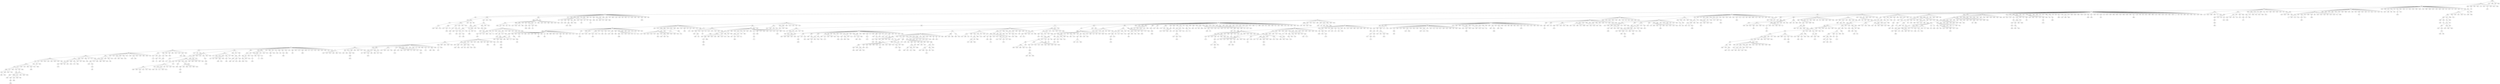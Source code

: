 strict graph "" {
	5228 -- 893;
	5228 -- 1415;
	5228 -- 3569;
	5228 -- 509;
	5228 -- 5522;
	893 -- 4608;
	893 -- 4636;
	893 -- 3653;
	893 -- 5691;
	893 -- 3951;
	893 -- 123;
	893 -- 4878;
	893 -- 1124;
	893 -- 1003;
	893 -- 2397;
	4608 -- 1963;
	4608 -- 2128;
	4608 -- 2200;
	4608 -- 3823;
	4608 -- 83;
	4608 -- 5718;
	4608 -- 811;
	4608 -- 750;
	4608 -- 3166;
	4608 -- 1463;
	4608 -- 42;
	4608 -- 1679;
	4608 -- 5340;
	4608 -- 4391;
	4608 -- 4350;
	4608 -- 1780;
	4608 -- 3855;
	4608 -- 5358;
	4608 -- 1807;
	4608 -- 1799;
	4608 -- 3205;
	4608 -- 1535;
	4608 -- 612;
	4608 -- 5273;
	4608 -- 157;
	4608 -- 2678;
	4608 -- 2831;
	4608 -- 44;
	4608 -- 1539;
	1963 -- 5607;
	1963 -- 2409;
	1963 -- 5873;
	1963 -- 4538;
	1963 -- 2168;
	1963 -- 1128;
	1963 -- 710;
	1963 -- 3906;
	1963 -- 740;
	1963 -- 2612;
	1963 -- 2364;
	1963 -- 2662;
	1963 -- 5235;
	1963 -- 4570;
	1963 -- 436;
	1963 -- 5629;
	5607 -- 3259;
	5607 -- 1884;
	5607 -- 5397;
	5607 -- 2092;
	5607 -- 773;
	5607 -- 1853;
	5607 -- 3265;
	5607 -- 3139;
	5607 -- 4236;
	5607 -- 2211;
	5607 -- 3618;
	5607 -- 3900;
	5607 -- 5849;
	5607 -- 1483;
	5607 -- 3317;
	5607 -- 2948;
	5607 -- 3451;
	5607 -- 1866;
	5607 -- 3358;
	5607 -- 576;
	5607 -- 4797;
	5607 -- 5909;
	5607 -- 4203;
	5607 -- 133;
	5607 -- 254;
	5607 -- 5671;
	5607 -- 1192;
	5607 -- 140;
	5607 -- 1174;
	5607 -- 3185;
	5607 -- 4644;
	5607 -- 4591;
	5607 -- 5760;
	5607 -- 1479;
	5607 -- 864;
	5607 -- 4272;
	5607 -- 5753;
	5607 -- 872;
	5607 -- 1054;
	5607 -- 170;
	5607 -- 5787;
	5607 -- 3758;
	5607 -- 2992;
	5607 -- 5367;
	5607 -- 4673;
	5607 -- 5326;
	5607 -- 3158;
	5607 -- 3975;
	5607 -- 4677;
	5607 -- 1165;
	5607 -- 935;
	5607 -- 200;
	5607 -- 5167;
	5607 -- 2946;
	5607 -- 3892;
	5607 -- 5742;
	5607 -- 4814;
	5607 -- 1150;
	5607 -- 4765;
	5607 -- 2681;
	5607 -- 1355;
	5607 -- 7;
	5607 -- 465;
	5607 -- 620;
	5607 -- 1596;
	5607 -- 3427;
	5607 -- 5353;
	5607 -- 5514;
	5607 -- 1438;
	5607 -- 5259;
	3259 -- 2491;
	3259 -- 1095;
	3259 -- 2851;
	3259 -- 5271;
	3259 -- 4622;
	3259 -- 5094;
	3259 -- 1902;
	3259 -- 784;
	3259 -- 5380;
	3259 -- 2068;
	3259 -- 821;
	3259 -- 5854;
	3259 -- 5657;
	3259 -- 628;
	3259 -- 5008;
	3259 -- 4325;
	3259 -- 230;
	3259 -- 3685;
	3259 -- 1182;
	3259 -- 2402;
	3259 -- 830;
	3259 -- 3522;
	3259 -- 417;
	3259 -- 5159;
	3259 -- 4681;
	3259 -- 3400;
	3259 -- 3035;
	3259 -- 5663;
	3259 -- 984;
	2491 -- 779;
	1884 -- 5121;
	1884 -- 1739;
	1884 -- 787;
	1884 -- 1697;
	1884 -- 20;
	1884 -- 3907;
	1884 -- 2199;
	1884 -- 5118;
	1884 -- 2476;
	1884 -- 193;
	1884 -- 1765;
	1884 -- 2024;
	1884 -- 5134;
	1884 -- 3428;
	1884 -- 4913;
	1884 -- 1067;
	1884 -- 5171;
	1884 -- 1074;
	1884 -- 189;
	1884 -- 2059;
	1884 -- 3599;
	1884 -- 4773;
	1884 -- 5601;
	1884 -- 122;
	1884 -- 1069;
	1884 -- 3974;
	1884 -- 2512;
	5121 -- 1109;
	5121 -- 4813;
	5121 -- 1254;
	5121 -- 1281;
	5121 -- 5119;
	5121 -- 5604;
	5121 -- 4128;
	5121 -- 5460;
	5121 -- 1164;
	5121 -- 817;
	5121 -- 844;
	5121 -- 1949;
	5121 -- 4754;
	5121 -- 5773;
	1109 -- 3363;
	1109 -- 2556;
	1109 -- 3068;
	1109 -- 1186;
	1109 -- 4072;
	1109 -- 5911;
	1109 -- 4943;
	1109 -- 4459;
	1109 -- 3767;
	1109 -- 4955;
	1109 -- 4288;
	1109 -- 3237;
	3363 -- 1828;
	3363 -- 4368;
	3363 -- 1501;
	3363 -- 3492;
	3363 -- 5650;
	3363 -- 4540;
	3363 -- 1181;
	3363 -- 1100;
	3363 -- 619;
	3363 -- 1754;
	1828 -- 1268;
	1828 -- 1681;
	1828 -- 4273;
	1828 -- 3303;
	1828 -- 3980;
	1828 -- 4315;
	1828 -- 4613;
	1828 -- 4559;
	1828 -- 3850;
	1828 -- 5143;
	1828 -- 3628;
	1828 -- 370;
	1828 -- 375;
	1828 -- 1025;
	1828 -- 4731;
	1828 -- 3459;
	1268 -- 3491;
	1268 -- 4505;
	1268 -- 2498;
	1268 -- 2239;
	1268 -- 1075;
	1268 -- 2969;
	1268 -- 4647;
	1268 -- 2311;
	1268 -- 5543;
	1268 -- 3442;
	1268 -- 5499;
	1268 -- 5282;
	1268 -- 2592;
	1268 -- 4643;
	1268 -- 4685;
	1268 -- 4146;
	1268 -- 2511;
	1268 -- 5512;
	1268 -- 353;
	1268 -- 4629;
	1095 -- 2006;
	1095 -- 4421;
	1095 -- 5251;
	1095 -- 2226;
	2006 -- 1573;
	2006 -- 3434;
	2006 -- 2307;
	2006 -- 392;
	2006 -- 956;
	1573 -- 1114;
	1114 -- 3045;
	1114 -- 5032;
	1114 -- 3731;
	2556 -- 2800;
	2556 -- 727;
	2556 -- 3627;
	2556 -- 1899;
	2556 -- 2056;
	2556 -- 1402;
	2556 -- 2295;
	2556 -- 3936;
	2556 -- 3983;
	2556 -- 554;
	2556 -- 2846;
	2556 -- 1220;
	2556 -- 2825;
	2556 -- 2209;
	2556 -- 3137;
	2556 -- 491;
	2556 -- 4456;
	2556 -- 3664;
	2556 -- 2826;
	2556 -- 4485;
	2556 -- 5793;
	2556 -- 5162;
	2556 -- 5930;
	2556 -- 2361;
	2556 -- 1050;
	2556 -- 1696;
	2556 -- 5206;
	2556 -- 1695;
	2556 -- 2236;
	2556 -- 3406;
	2556 -- 2302;
	2556 -- 1123;
	2556 -- 1922;
	2556 -- 2134;
	2556 -- 2742;
	2556 -- 5877;
	2556 -- 2950;
	2556 -- 77;
	2556 -- 3989;
	2556 -- 1393;
	2556 -- 618;
	2556 -- 3365;
	2556 -- 2029;
	2556 -- 614;
	2556 -- 1325;
	2556 -- 5096;
	2556 -- 1575;
	2556 -- 350;
	2556 -- 5263;
	2556 -- 5305;
	2556 -- 409;
	2800 -- 2683;
	2683 -- 28;
	2683 -- 5053;
	2683 -- 199;
	2683 -- 1104;
	2683 -- 4341;
	2683 -- 853;
	2128 -- 3245;
	2128 -- 5391;
	2128 -- 1856;
	2128 -- 4098;
	2128 -- 3769;
	2128 -- 5496;
	2128 -- 4520;
	2128 -- 1923;
	2128 -- 2786;
	2128 -- 5886;
	2128 -- 4379;
	2128 -- 4945;
	2128 -- 3911;
	2128 -- 5050;
	2128 -- 5215;
	2128 -- 1687;
	2128 -- 707;
	2128 -- 5411;
	2128 -- 4167;
	2128 -- 3119;
	2128 -- 621;
	3245 -- 1223;
	3245 -- 3352;
	3245 -- 2256;
	3245 -- 4384;
	4505 -- 3942;
	4505 -- 5255;
	4505 -- 3037;
	4505 -- 5455;
	4505 -- 729;
	4505 -- 2385;
	4505 -- 1795;
	4505 -- 2139;
	4505 -- 4403;
	4505 -- 318;
	4505 -- 4690;
	4505 -- 16;
	4505 -- 869;
	4505 -- 3588;
	4505 -- 5937;
	4505 -- 1201;
	4505 -- 2634;
	4505 -- 336;
	4505 -- 2646;
	4505 -- 5475;
	4505 -- 4117;
	4505 -- 1158;
	3942 -- 2388;
	3942 -- 178;
	2388 -- 5403;
	2388 -- 4504;
	2388 -- 5783;
	2388 -- 5895;
	2388 -- 3056;
	2388 -- 2961;
	2388 -- 12;
	2388 -- 3786;
	5403 -- 3596;
	5403 -- 5087;
	5403 -- 1196;
	5403 -- 2874;
	5403 -- 1020;
	5403 -- 1937;
	5403 -- 2833;
	5403 -- 3333;
	5403 -- 229;
	5403 -- 2943;
	5403 -- 3782;
	5403 -- 2784;
	2851 -- 4603;
	2851 -- 5166;
	2851 -- 24;
	4813 -- 5226;
	4813 -- 5269;
	4813 -- 2285;
	4813 -- 4829;
	4813 -- 527;
	4813 -- 4222;
	4813 -- 4249;
	4813 -- 2489;
	4813 -- 4253;
	4813 -- 3962;
	4813 -- 3949;
	4813 -- 5932;
	4813 -- 5823;
	4813 -- 871;
	4813 -- 4202;
	4813 -- 4740;
	5226 -- 3314;
	5226 -- 498;
	5226 -- 291;
	5226 -- 2478;
	5226 -- 3938;
	5226 -- 1021;
	5226 -- 1583;
	5226 -- 5299;
	5226 -- 5712;
	5226 -- 4364;
	5226 -- 4903;
	5226 -- 1221;
	5226 -- 5125;
	5226 -- 1492;
	5226 -- 4449;
	5226 -- 658;
	5226 -- 4526;
	5226 -- 1931;
	5226 -- 235;
	5226 -- 2576;
	5226 -- 3195;
	5226 -- 4753;
	5226 -- 899;
	5226 -- 888;
	5226 -- 1881;
	5226 -- 2815;
	5226 -- 1742;
	5226 -- 1477;
	5226 -- 1612;
	5226 -- 2722;
	5226 -- 3426;
	5226 -- 4343;
	5226 -- 2379;
	3314 -- 3944;
	3314 -- 3018;
	3314 -- 5810;
	3314 -- 1846;
	3314 -- 184;
	3314 -- 4508;
	3314 -- 4242;
	3314 -- 716;
	3314 -- 4232;
	3314 -- 862;
	3314 -- 4743;
	3314 -- 3304;
	3314 -- 3600;
	3314 -- 2462;
	3314 -- 3485;
	3314 -- 4855;
	3314 -- 4207;
	3314 -- 965;
	3944 -- 2691;
	3944 -- 4825;
	3944 -- 3919;
	3944 -- 4692;
	3944 -- 1694;
	3944 -- 2343;
	3944 -- 1331;
	3944 -- 5106;
	3944 -- 3315;
	3944 -- 4129;
	3944 -- 4303;
	3944 -- 4897;
	3944 -- 4796;
	3944 -- 1388;
	3944 -- 5692;
	2691 -- 578;
	2691 -- 2061;
	2691 -- 3852;
	2691 -- 2907;
	2691 -- 5908;
	2691 -- 4697;
	2691 -- 2481;
	2691 -- 5847;
	2691 -- 681;
	2691 -- 3840;
	2691 -- 1385;
	2691 -- 4662;
	2691 -- 2030;
	2691 -- 1225;
	727 -- 3763;
	727 -- 3049;
	727 -- 3407;
	727 -- 1919;
	3763 -- 1245;
	3763 -- 1513;
	3763 -- 1070;
	3763 -- 5292;
	3763 -- 277;
	3763 -- 2362;
	3763 -- 815;
	3763 -- 4219;
	3763 -- 3308;
	3763 -- 3502;
	3763 -- 3824;
	3763 -- 4008;
	3763 -- 128;
	3763 -- 501;
	1245 -- 2390;
	1245 -- 595;
	1245 -- 5063;
	1245 -- 5138;
	1245 -- 824;
	1245 -- 208;
	1245 -- 298;
	1245 -- 5182;
	1245 -- 3541;
	1245 -- 1304;
	1245 -- 1347;
	1245 -- 492;
	1245 -- 1256;
	1245 -- 2259;
	1245 -- 4885;
	1245 -- 3675;
	1245 -- 2869;
	1245 -- 1376;
	1245 -- 57;
	1245 -- 3465;
	1245 -- 4980;
	1245 -- 2745;
	1245 -- 941;
	1245 -- 1517;
	1245 -- 5494;
	1245 -- 1684;
	1245 -- 245;
	1245 -- 1818;
	1245 -- 1005;
	2390 -- 4269;
	2390 -- 2982;
	2390 -- 1544;
	2390 -- 2005;
	4636 -- 981;
	981 -- 4101;
	981 -- 851;
	981 -- 2930;
	4101 -- 3424;
	4101 -- 3509;
	4101 -- 2520;
	4101 -- 4052;
	4101 -- 3225;
	4101 -- 540;
	3424 -- 5294;
	3424 -- 4417;
	3424 -- 2929;
	5294 -- 1858;
	5294 -- 4756;
	1858 -- 2804;
	1513 -- 4481;
	1513 -- 2659;
	1513 -- 712;
	4481 -- 4658;
	4481 -- 4352;
	4481 -- 1279;
	4481 -- 2975;
	4481 -- 4762;
	4481 -- 1250;
	4481 -- 1631;
	4481 -- 3359;
	4481 -- 4709;
	4481 -- 4922;
	4481 -- 2225;
	4481 -- 4058;
	4481 -- 929;
	4481 -- 646;
	4481 -- 108;
	4481 -- 5648;
	4658 -- 2248;
	4658 -- 4340;
	4658 -- 4554;
	4658 -- 898;
	4658 -- 4768;
	4658 -- 5778;
	4658 -- 317;
	2248 -- 2032;
	3627 -- 344;
	3627 -- 3531;
	3627 -- 4007;
	344 -- 2459;
	3653 -- 723;
	3596 -- 943;
	3596 -- 3709;
	3596 -- 5339;
	3596 -- 5433;
	3596 -- 3082;
	3596 -- 1616;
	943 -- 1891;
	943 -- 5606;
	943 -- 3792;
	943 -- 5335;
	943 -- 3787;
	943 -- 1178;
	943 -- 2630;
	943 -- 4874;
	943 -- 1873;
	943 -- 1384;
	943 -- 1580;
	943 -- 747;
	943 -- 299;
	943 -- 5585;
	943 -- 3112;
	943 -- 310;
	943 -- 5885;
	943 -- 2509;
	1891 -- 2406;
	1891 -- 1413;
	1891 -- 2560;
	1891 -- 2934;
	1891 -- 204;
	1891 -- 1394;
	1891 -- 1941;
	1891 -- 3697;
	1891 -- 560;
	1891 -- 1561;
	1891 -- 5306;
	1891 -- 2682;
	1891 -- 4049;
	1891 -- 3144;
	1891 -- 5382;
	1891 -- 5947;
	1891 -- 5173;
	1891 -- 3819;
	1891 -- 3594;
	1891 -- 53;
	1891 -- 1371;
	1891 -- 5101;
	1891 -- 1900;
	1891 -- 4162;
	1891 -- 4546;
	1891 -- 4291;
	1891 -- 5123;
	2406 -- 4860;
	2406 -- 1097;
	2406 -- 896;
	2406 -- 2461;
	2406 -- 963;
	2406 -- 2955;
	2406 -- 2673;
	2406 -- 1244;
	2406 -- 1410;
	2406 -- 1691;
	4860 -- 3633;
	4860 -- 906;
	4860 -- 2231;
	4860 -- 2123;
	4860 -- 3182;
	4860 -- 5562;
	4860 -- 3641;
	4860 -- 4611;
	4860 -- 1502;
	4860 -- 1040;
	4860 -- 3251;
	4860 -- 1920;
	4860 -- 2892;
	4860 -- 5392;
	4860 -- 758;
	3633 -- 3688;
	3633 -- 106;
	3633 -- 4406;
	3633 -- 5472;
	3633 -- 3389;
	3633 -- 55;
	3633 -- 2717;
	3633 -- 4804;
	3688 -- 145;
	3688 -- 1101;
	3688 -- 1434;
	3688 -- 2344;
	3688 -- 2149;
	3688 -- 4051;
	3688 -- 3323;
	3688 -- 4416;
	3688 -- 3356;
	145 -- 3872;
	145 -- 2018;
	145 -- 559;
	145 -- 5155;
	3872 -- 1231;
	3872 -- 3177;
	3872 -- 1648;
	3872 -- 1734;
	3872 -- 5698;
	3872 -- 4841;
	3872 -- 5727;
	1231 -- 5399;
	1231 -- 2677;
	1231 -- 2881;
	1231 -- 2070;
	1231 -- 940;
	1231 -- 3094;
	5399 -- 3781;
	5399 -- 3959;
	5399 -- 5931;
	5399 -- 1819;
	3781 -- 4852;
	3781 -- 3014;
	3068 -- 1706;
	3068 -- 698;
	3068 -- 1540;
	3068 -- 2120;
	5166 -- 325;
	5166 -- 3993;
	5166 -- 2832;
	5166 -- 1522;
	5166 -- 604;
	5166 -- 3744;
	5166 -- 5443;
	5166 -- 107;
	5166 -- 2506;
	5166 -- 2220;
	5166 -- 5437;
	5166 -- 5852;
	5166 -- 3055;
	5166 -- 5279;
	5166 -- 4010;
	325 -- 2002;
	325 -- 479;
	325 -- 3152;
	325 -- 222;
	325 -- 475;
	2002 -- 3170;
	3170 -- 3864;
	3170 -- 485;
	3170 -- 413;
	3170 -- 2040;
	3170 -- 2151;
	3170 -- 1908;
	3170 -- 5148;
	3170 -- 4556;
	3170 -- 4482;
	3170 -- 2454;
	3170 -- 467;
	3170 -- 3564;
	3864 -- 2110;
	3864 -- 917;
	3864 -- 1727;
	3864 -- 5680;
	3864 -- 1126;
	2110 -- 3461;
	4368 -- 2770;
	4368 -- 2333;
	4368 -- 5245;
	4368 -- 2501;
	4368 -- 5551;
	2770 -- 3591;
	2770 -- 2867;
	1739 -- 5775;
	1739 -- 1626;
	1739 -- 3976;
	1739 -- 4073;
	1739 -- 3328;
	1739 -- 2383;
	5775 -- 312;
	5775 -- 2375;
	5775 -- 1668;
	5775 -- 2729;
	5775 -- 5800;
	5775 -- 2355;
	5775 -- 4462;
	5775 -- 4579;
	5775 -- 3444;
	5775 -- 1080;
	5775 -- 679;
	5775 -- 4214;
	5775 -- 3061;
	5397 -- 2768;
	2768 -- 5667;
	2768 -- 1730;
	2768 -- 979;
	1899 -- 2230;
	1899 -- 4190;
	1899 -- 808;
	2230 -- 4068;
	2230 -- 5442;
	2230 -- 4517;
	2230 -- 5467;
	2230 -- 886;
	2230 -- 188;
	2230 -- 3034;
	2230 -- 4738;
	4068 -- 391;
	4068 -- 5556;
	4068 -- 2808;
	4068 -- 1474;
	4068 -- 855;
	4068 -- 2924;
	4068 -- 4000;
	4068 -- 4186;
	4068 -- 590;
	4068 -- 2670;
	4068 -- 4787;
	4068 -- 4983;
	4068 -- 112;
	4068 -- 290;
	4068 -- 2574;
	391 -- 5636;
	391 -- 1088;
	5636 -- 4250;
	5636 -- 3877;
	5636 -- 1761;
	5636 -- 250;
	5636 -- 660;
	4250 -- 4961;
	4250 -- 4268;
	4250 -- 1142;
	4961 -- 2281;
	4961 -- 1032;
	2281 -- 4933;
	2281 -- 3293;
	2281 -- 3069;
	2281 -- 4534;
	2281 -- 372;
	3434 -- 3429;
	3434 -- 3447;
	3434 -- 4145;
	3434 -- 2812;
	3434 -- 1643;
	3429 -- 4275;
	3429 -- 1972;
	3429 -- 15;
	2092 -- 5934;
	2092 -- 4593;
	2092 -- 4708;
	2092 -- 2916;
	2092 -- 3578;
	2092 -- 4732;
	2092 -- 857;
	2092 -- 4892;
	2092 -- 3916;
	2092 -- 3172;
	2092 -- 3458;
	5934 -- 1194;
	5934 -- 4532;
	4825 -- 4388;
	4825 -- 5029;
	4825 -- 5205;
	4825 -- 1939;
	4825 -- 4741;
	4825 -- 1156;
	4388 -- 40;
	4388 -- 905;
	4388 -- 5825;
	4388 -- 2025;
	4388 -- 5679;
	4388 -- 3736;
	4388 -- 2187;
	40 -- 119;
	40 -- 3201;
	40 -- 5719;
	40 -- 2138;
	40 -- 5216;
	40 -- 3570;
	40 -- 1930;
	40 -- 3581;
	40 -- 5242;
	773 -- 352;
	773 -- 3162;
	773 -- 1940;
	773 -- 4648;
	773 -- 4453;
	773 -- 3362;
	773 -- 3387;
	773 -- 2124;
	773 -- 5840;
	773 -- 4317;
	352 -- 5213;
	352 -- 978;
	352 -- 3188;
	5213 -- 2435;
	5213 -- 1482;
	5213 -- 2740;
	5213 -- 5945;
	5213 -- 2854;
	2435 -- 5444;
	2435 -- 3257;
	2435 -- 3867;
	2435 -- 4461;
	2435 -- 5549;
	2435 -- 3878;
	5444 -- 3568;
	5444 -- 3364;
	5444 -- 4742;
	5444 -- 3738;
	5444 -- 480;
	5444 -- 5310;
	5444 -- 1599;
	5444 -- 2720;
	3568 -- 5495;
	3568 -- 332;
	3568 -- 4184;
	3568 -- 4839;
	3568 -- 364;
	3568 -- 4260;
	3568 -- 1894;
	5495 -- 1078;
	5495 -- 3143;
	1078 -- 1581;
	1078 -- 3399;
	1078 -- 3793;
	1078 -- 1470;
	1078 -- 2944;
	1581 -- 5178;
	1581 -- 1992;
	1581 -- 3518;
	1581 -- 3285;
	1581 -- 3341;
	1581 -- 5813;
	1581 -- 5801;
	5178 -- 539;
	5178 -- 1485;
	5178 -- 4212;
	5178 -- 1976;
	539 -- 834;
	539 -- 1829;
	834 -- 2850;
	834 -- 2758;
	834 -- 5303;
	5255 -- 5856;
	2375 -- 3604;
	2375 -- 2096;
	2375 -- 2122;
	2375 -- 5463;
	2375 -- 2113;
	2375 -- 2843;
	2375 -- 3625;
	1413 -- 3110;
	1413 -- 340;
	1413 -- 4121;
	3709 -- 14;
	3709 -- 4126;
	14 -- 937;
	2560 -- 469;
	2560 -- 3267;
	2560 -- 4028;
	2560 -- 4571;
	2560 -- 4937;
	469 -- 1671;
	469 -- 1238;
	469 -- 3516;
	469 -- 3745;
	469 -- 2037;
	469 -- 4987;
	469 -- 5521;
	1671 -- 5745;
	1671 -- 4963;
	1671 -- 3500;
	1671 -- 926;
	1671 -- 5372;
	5745 -- 5717;
	5745 -- 1375;
	2498 -- 34;
	2409 -- 1411;
	2409 -- 4982;
	2409 -- 3586;
	2409 -- 4336;
	2409 -- 72;
	2409 -- 5108;
	5556 -- 5102;
	5556 -- 3381;
	5556 -- 5826;
	5556 -- 845;
	5102 -- 1663;
	5102 -- 4012;
	5102 -- 3530;
	1663 -- 5314;
	595 -- 1601;
	595 -- 1120;
	595 -- 4104;
	1601 -- 2260;
	2260 -- 3676;
	3018 -- 394;
	3018 -- 1824;
	3018 -- 1004;
	394 -- 2933;
	1853 -- 4718;
	1853 -- 4565;
	1853 -- 2889;
	1853 -- 2089;
	1853 -- 478;
	1853 -- 2551;
	1853 -- 3080;
	1853 -- 3689;
	1853 -- 383;
	5269 -- 4964;
	4964 -- 215;
	1485 -- 2368;
	1485 -- 224;
	1485 -- 3232;
	1485 -- 1405;
	1485 -- 330;
	1485 -- 4042;
	1485 -- 2516;
	1485 -- 3161;
	1485 -- 661;
	1485 -- 3857;
	1485 -- 4529;
	1485 -- 1865;
	2333 -- 3021;
	2333 -- 4105;
	2333 -- 511;
	2333 -- 1276;
	2333 -- 4973;
	2333 -- 3440;
	2333 -- 2887;
	2333 -- 3093;
	4565 -- 1241;
	4565 -- 553;
	4565 -- 2546;
	1241 -- 2631;
	2631 -- 3777;
	787 -- 4377;
	787 -- 1778;
	4377 -- 3776;
	4377 -- 3299;
	4377 -- 5832;
	4377 -- 3497;
	3776 -- 3610;
	3776 -- 181;
	3776 -- 5670;
	5606 -- 770;
	5606 -- 996;
	5606 -- 2871;
	5606 -- 4968;
	5606 -- 2208;
	5606 -- 5587;
	5606 -- 1611;
	5606 -- 3330;
	770 -- 1159;
	770 -- 1130;
	770 -- 3441;
	770 -- 2358;
	770 -- 3986;
	770 -- 2473;
	1070 -- 1110;
	1070 -- 5693;
	1070 -- 3703;
	1070 -- 1404;
	1070 -- 534;
	1070 -- 1628;
	1070 -- 2710;
	1110 -- 967;
	1110 -- 2090;
	1110 -- 415;
	5292 -- 5829;
	5292 -- 3834;
	5292 -- 4397;
	5292 -- 502;
	5292 -- 2861;
	5829 -- 780;
	5829 -- 3890;
	5829 -- 2764;
	5829 -- 4574;
	780 -- 1383;
	2975 -- 5318;
	2975 -- 5588;
	5318 -- 116;
	5318 -- 2569;
	5318 -- 5781;
	5318 -- 1911;
	116 -- 2328;
	116 -- 5139;
	116 -- 1924;
	116 -- 5555;
	116 -- 3925;
	116 -- 3433;
	116 -- 561;
	116 -- 2008;
	116 -- 5572;
	116 -- 1880;
	116 -- 4078;
	2328 -- 5034;
	2328 -- 3198;
	2328 -- 1520;
	5034 -- 4954;
	5063 -- 4569;
	5063 -- 1090;
	1668 -- 1986;
	5783 -- 1720;
	4593 -- 2535;
	4593 -- 5928;
	2535 -- 2371;
	2535 -- 4346;
	2535 -- 5336;
	2535 -- 334;
	2535 -- 5426;
	2535 -- 466;
	2535 -- 2841;
	2371 -- 894;
	2371 -- 5621;
	2371 -- 5265;
	2371 -- 5163;
	2371 -- 5798;
	2371 -- 2127;
	5138 -- 1041;
	5138 -- 2927;
	1041 -- 5586;
	1041 -- 1378;
	1041 -- 5061;
	1041 -- 3324;
	824 -- 3652;
	824 -- 2121;
	824 -- 2463;
	824 -- 1868;
	824 -- 4810;
	5873 -- 2063;
	5873 -- 323;
	5873 -- 4831;
	5873 -- 5548;
	5873 -- 3563;
	2063 -- 3499;
	2063 -- 3762;
	2063 -- 223;
	2063 -- 523;
	106 -- 60;
	106 -- 1950;
	106 -- 4066;
	106 -- 4970;
	106 -- 4191;
	106 -- 643;
	106 -- 2633;
	3139 -- 4448;
	3139 -- 4292;
	4448 -- 1657;
	4448 -- 3345;
	4448 -- 2541;
	4448 -- 1883;
	4448 -- 3953;
	4448 -- 2848;
	4448 -- 1300;
	4448 -- 2228;
	4448 -- 2039;
	4448 -- 3276;
	1657 -- 3218;
	1657 -- 2613;
	1657 -- 4763;
	1657 -- 3253;
	1657 -- 4807;
	1657 -- 346;
	1657 -- 2290;
	3218 -- 197;
	3218 -- 4479;
	3218 -- 3649;
	3218 -- 1236;
	3218 -- 722;
	3218 -- 19;
	197 -- 3963;
	197 -- 5088;
	3963 -- 2062;
	3963 -- 5563;
	3963 -- 1137;
	5245 -- 657;
	5245 -- 2451;
	5245 -- 3394;
	5245 -- 4563;
	5245 -- 150;
	5245 -- 4229;
	5245 -- 159;
	5245 -- 1918;
	5245 -- 1038;
	5245 -- 1077;
	5245 -- 1864;
	5245 -- 1714;
	5245 -- 1604;
	5245 -- 4604;
	5245 -- 4149;
	5245 -- 1116;
	5245 -- 1451;
	5245 -- 3988;
	657 -- 3008;
	657 -- 2386;
	657 -- 4169;
	657 -- 4568;
	657 -- 803;
	657 -- 3789;
	3008 -- 695;
	4236 -- 2049;
	4236 -- 3905;
	4236 -- 1982;
	4236 -- 2605;
	4236 -- 1983;
	4236 -- 4483;
	4236 -- 4838;
	4236 -- 1346;
	4236 -- 3269;
	4236 -- 1258;
	4236 -- 4969;
	4236 -- 3943;
	4236 -- 2868;
	2049 -- 4834;
	1097 -- 2737;
	1097 -- 5168;
	1097 -- 1430;
	2737 -- 1773;
	4963 -- 2103;
	4963 -- 431;
	4963 -- 3450;
	4963 -- 2162;
	4963 -- 1059;
	4963 -- 1600;
	4963 -- 5035;
	4963 -- 5186;
	2103 -- 677;
	2103 -- 2701;
	677 -- 806;
	677 -- 4432;
	677 -- 4375;
	677 -- 5441;
	677 -- 459;
	677 -- 345;
	677 -- 1464;
	677 -- 1307;
	806 -- 2584;
	806 -- 4296;
	806 -- 5440;
	806 -- 2621;
	806 -- 3372;
	806 -- 5322;
	2295 -- 2860;
	2860 -- 1617;
	291 -- 1618;
	1618 -- 1736;
	1736 -- 1670;
	1736 -- 1530;
	4708 -- 4088;
	4708 -- 4080;
	4708 -- 430;
	4708 -- 311;
	4708 -- 2891;
	4708 -- 5828;
	4708 -- 908;
	4708 -- 874;
	4708 -- 5855;
	4708 -- 5244;
	4708 -- 3346;
	4708 -- 2494;
	4088 -- 2303;
	332 -- 1133;
	332 -- 5685;
	1133 -- 4120;
	1133 -- 4956;
	1133 -- 3410;
	1133 -- 3533;
	3267 -- 977;
	3267 -- 2439;
	3267 -- 1871;
	3267 -- 4927;
	3267 -- 2387;
	3267 -- 414;
	3267 -- 5090;
	3257 -- 3822;
	3257 -- 4958;
	3257 -- 1251;
	3822 -- 423;
	3822 -- 2456;
	423 -- 3262;
	423 -- 5900;
	423 -- 151;
	423 -- 2393;
	3262 -- 3696;
	3262 -- 1839;
	3262 -- 5329;
	5856 -- 2906;
	4762 -- 1987;
	4762 -- 1000;
	4762 -- 3164;
	1987 -- 1353;
	1987 -- 4262;
	1987 -- 5565;
	1987 -- 3527;
	1987 -- 3849;
	1987 -- 626;
	2934 -- 5511;
	5511 -- 388;
	5511 -- 462;
	5511 -- 5526;
	5511 -- 1740;
	388 -- 889;
	388 -- 4284;
	388 -- 2115;
	3936 -- 64;
	3936 -- 2391;
	3936 -- 3192;
	3936 -- 3422;
	3936 -- 5332;
	1482 -- 3298;
	1482 -- 4751;
	1482 -- 4264;
	1482 -- 4326;
	4190 -- 378;
	4190 -- 4394;
	4190 -- 2349;
	4190 -- 1533;
	4190 -- 3967;
	378 -- 5768;
	378 -- 4503;
	378 -- 709;
	378 -- 2747;
	378 -- 2697;
	2478 -- 4835;
	2478 -- 5558;
	2478 -- 1177;
	2478 -- 3720;
	4835 -- 4487;
	2729 -- 741;
	2729 -- 5023;
	2729 -- 5776;
	2729 -- 3379;
	741 -- 2335;
	741 -- 1589;
	741 -- 2694;
	741 -- 1060;
	741 -- 1387;
	741 -- 2539;
	2335 -- 1781;
	4346 -- 517;
	4346 -- 5400;
	4346 -- 4578;
	4346 -- 2623;
	4346 -- 226;
	4346 -- 70;
	4421 -- 782;
	782 -- 3651;
	782 -- 3684;
	782 -- 5857;
	782 -- 1527;
	3651 -- 3926;
	3651 -- 30;
	3651 -- 4966;
	3651 -- 4450;
	3651 -- 4230;
	3926 -- 4444;
	3926 -- 600;
	3926 -- 3771;
	3926 -- 4168;
	4444 -- 3670;
	3938 -- 1783;
	3938 -- 1475;
	3938 -- 2404;
	3938 -- 3714;
	3938 -- 4951;
	3938 -- 1627;
	3938 -- 1418;
	3938 -- 5541;
	3938 -- 3097;
	3938 -- 1556;
	3938 -- 2046;
	3938 -- 1750;
	3938 -- 1525;
	3938 -- 3711;
	3938 -- 454;
	3938 -- 3071;
	3938 -- 1358;
	3938 -- 1532;
	3938 -- 4286;
	3938 -- 186;
	3938 -- 2816;
	3938 -- 1996;
	2916 -- 2020;
	2916 -- 3592;
	2916 -- 3718;
	2916 -- 1429;
	2916 -- 3386;
	2916 -- 3249;
	2916 -- 569;
	2285 -- 5500;
	2285 -- 912;
	2121 -- 1157;
	4080 -- 4672;
	4080 -- 2154;
	4080 -- 3088;
	4080 -- 786;
	4672 -- 255;
	4672 -- 3390;
	255 -- 3642;
	255 -- 68;
	255 -- 4090;
	255 -- 3880;
	255 -- 4192;
	851 -- 1588;
	851 -- 2954;
	3162 -- 2320;
	3162 -- 5371;
	2320 -- 3236;
	5895 -- 3693;
	3693 -- 5024;
	5024 -- 4986;
	3499 -- 3467;
	3467 -- 3250;
	3250 -- 5682;
	905 -- 5531;
	905 -- 1528;
	5531 -- 29;
	224 -- 1615;
	1394 -- 4087;
	1394 -- 2233;
	1394 -- 4886;
	1394 -- 3311;
	1394 -- 2044;
	1394 -- 2417;
	3649 -- 1334;
	3649 -- 2971;
	3618 -- 288;
	906 -- 2116;
	906 -- 1302;
	906 -- 4009;
	906 -- 2034;
	906 -- 2073;
	2116 -- 3804;
	2116 -- 5175;
	2116 -- 4095;
	2116 -- 5938;
	2116 -- 2620;
	2116 -- 4657;
	3804 -- 3180;
	3804 -- 4510;
	5094 -- 51;
	5094 -- 1213;
	5094 -- 5198;
	5094 -- 1925;
	5094 -- 826;
	5094 -- 2588;
	5094 -- 4138;
	5094 -- 3215;
	5094 -- 745;
	2061 -- 1704;
	2061 -- 801;
	2061 -- 1350;
	2061 -- 1296;
	2061 -- 841;
	2061 -- 3632;
	2061 -- 5623;
	2061 -- 456;
	4028 -- 598;
	2613 -- 5261;
	2613 -- 4441;
	2613 -- 5729;
	2613 -- 5677;
	2613 -- 789;
	2613 -- 5;
	5261 -- 3419;
	5261 -- 804;
	3983 -- 3048;
	4829 -- 2689;
	4829 -- 5197;
	4829 -- 2915;
	4829 -- 2842;
	4829 -- 3266;
	2689 -- 4075;
	5391 -- 5416;
	5391 -- 4583;
	5391 -- 2798;
	5391 -- 2513;
	5391 -- 5905;
	5391 -- 4946;
	5391 -- 958;
	5391 -- 1336;
	5391 -- 2313;
	5391 -- 4244;
	5391 -- 668;
	5391 -- 1576;
	5416 -- 8;
	5416 -- 1991;
	5416 -- 4172;
	5416 -- 5113;
	1236 -- 701;
	1236 -- 3557;
	1236 -- 1167;
	1236 -- 1562;
	1236 -- 25;
	1236 -- 4490;
	1000 -- 4633;
	1000 -- 4865;
	4417 -- 99;
	4417 -- 1926;
	99 -- 1212;
	99 -- 631;
	1212 -- 3901;
	1212 -- 3108;
	1212 -- 329;
	3901 -- 3041;
	3901 -- 4180;
	323 -- 5518;
	323 -- 2202;
	323 -- 2251;
	323 -- 708;
	5518 -- 3326;
	3592 -- 4686;
	3049 -- 5480;
	3049 -- 904;
	3049 -- 4785;
	3049 -- 4271;
	3049 -- 2645;
	3049 -- 2194;
	3049 -- 4100;
	3049 -- 4533;
	5480 -- 1029;
	5480 -- 3525;
	5480 -- 4619;
	5480 -- 602;
	5480 -- 2883;
	1029 -- 921;
	1029 -- 2571;
	3900 -- 4812;
	3900 -- 1570;
	3900 -- 2411;
	3900 -- 1079;
	3900 -- 5876;
	3900 -- 973;
	3900 -- 3005;
	3900 -- 4108;
	3345 -- 2079;
	3345 -- 4930;
	1589 -- 4822;
	1589 -- 5536;
	1589 -- 4176;
	1589 -- 5898;
	1589 -- 1091;
	1589 -- 1547;
	5335 -- 3159;
	5335 -- 1716;
	5335 -- 5803;
	5335 -- 2941;
	199 -- 966;
	199 -- 3221;
	5900 -- 907;
	5087 -- 1692;
	5087 -- 5258;
	5087 -- 2410;
	5087 -- 2098;
	5087 -- 1184;
	5087 -- 354;
	1856 -- 2640;
	2832 -- 1421;
	2832 -- 5232;
	2832 -- 3347;
	2832 -- 3851;
	600 -- 5762;
	600 -- 1218;
	5762 -- 927;
	1940 -- 3423;
	485 -- 17;
	4441 -- 1076;
	4441 -- 1259;
	4441 -- 2888;
	4441 -- 1161;
	4441 -- 1180;
	5440 -- 315;
	554 -- 2104;
	554 -- 4342;
	2096 -- 1129;
	1129 -- 4308;
	3697 -- 5659;
	3697 -- 1534;
	3450 -- 2097;
	2097 -- 3505;
	2846 -- 1746;
	2846 -- 4106;
	2846 -- 5462;
	1501 -- 2221;
	1501 -- 4349;
	1501 -- 4337;
	1501 -- 783;
	996 -- 3145;
	996 -- 4552;
	3905 -- 2164;
	3905 -- 4724;
	3905 -- 2966;
	4268 -- 954;
	954 -- 1348;
	2871 -- 2626;
	2871 -- 4821;
	2626 -- 2629;
	2629 -- 5914;
	2948 -- 4600;
	2948 -- 3791;
	2948 -- 1785;
	2948 -- 2266;
	2948 -- 3334;
	3787 -- 5176;
	3787 -- 5195;
	3787 -- 1043;
	3787 -- 2031;
	1075 -- 2547;
	1075 -- 1979;
	2343 -- 4771;
	2343 -- 983;
	2659 -- 4390;
	2659 -- 2283;
	2659 -- 4888;
	2386 -- 4698;
	2386 -- 1399;
	2386 -- 2003;
	2386 -- 4320;
	2386 -- 5686;
	2386 -- 1448;
	2386 -- 5170;
	5685 -- 5644;
	3557 -- 3826;
	3834 -- 4464;
	3834 -- 217;
	2924 -- 3397;
	2924 -- 4113;
	1475 -- 5039;
	1626 -- 742;
	742 -- 503;
	742 -- 419;
	1716 -- 89;
	1716 -- 4857;
	1716 -- 5748;
	1716 -- 3392;
	83 -- 2291;
	83 -- 1909;
	83 -- 399;
	3232 -- 1015;
	3232 -- 5227;
	3232 -- 3033;
	1015 -- 4044;
	1015 -- 5566;
	1015 -- 5331;
	1015 -- 1490;
	2168 -- 4062;
	2168 -- 1141;
	2168 -- 4864;
	2168 -- 854;
	4062 -- 547;
	4062 -- 2835;
	5182 -- 3575;
	2740 -- 2337;
	2740 -- 585;
	2740 -- 2920;
	2740 -- 4893;
	2740 -- 2748;
	904 -- 5918;
	904 -- 5513;
	904 -- 4615;
	904 -- 5181;
	904 -- 2389;
	5918 -- 1420;
	5712 -- 2813;
	5712 -- 5375;
	5712 -- 1605;
	5712 -- 1008;
	1178 -- 3809;
	3809 -- 1724;
	2362 -- 816;
	1128 -- 5073;
	5565 -- 4118;
	4118 -- 396;
	4118 -- 5420;
	4118 -- 931;
	4118 -- 2399;
	889 -- 5646;
	889 -- 4572;
	1220 -- 593;
	593 -- 3710;
	593 -- 1315;
	593 -- 3091;
	593 -- 1057;
	1378 -- 702;
	784 -- 706;
	784 -- 4921;
	896 -- 1140;
	896 -- 5204;
	1140 -- 4802;
	4802 -- 2890;
	4802 -- 1830;
	527 -- 3817;
	527 -- 4452;
	527 -- 5384;
	527 -- 5477;
	527 -- 5689;
	527 -- 2129;
	2825 -- 1062;
	3303 -- 2760;
	3303 -- 4420;
	3303 -- 4228;
	3303 -- 1272;
	2760 -- 1701;
	2760 -- 1392;
	2760 -- 1822;
	2760 -- 4764;
	2760 -- 2137;
	2760 -- 4981;
	2760 -- 3375;
	2760 -- 3300;
	2760 -- 3396;
	2760 -- 3312;
	2760 -- 3559;
	5909 -- 515;
	5455 -- 2181;
	2569 -- 2214;
	1871 -- 214;
	5139 -- 5578;
	1104 -- 2555;
	2555 -- 1844;
	1839 -- 3079;
	1839 -- 674;
	1839 -- 5184;
	2969 -- 2445;
	2969 -- 5470;
	2969 -- 2010;
	2969 -- 179;
	2162 -- 3913;
	2162 -- 5702;
	3913 -- 2855;
	3913 -- 4530;
	3913 -- 3995;
	3913 -- 2370;
	3913 -- 3059;
	3913 -- 4218;
	2855 -- 2840;
	2840 -- 5641;
	815 -- 850;
	815 -- 1489;
	2630 -- 5105;
	2630 -- 4842;
	2630 -- 2119;
	2630 -- 5059;
	2630 -- 78;
	2630 -- 1019;
	2630 -- 1317;
	2070 -- 2485;
	4219 -- 3517;
	1561 -- 1944;
	5306 -- 164;
	3137 -- 624;
	3137 -- 4429;
	3137 -- 3154;
	624 -- 743;
	624 -- 5545;
	624 -- 1504;
	624 -- 4112;
	2199 -- 3956;
	2199 -- 4119;
	2199 -- 5471;
	2199 -- 1653;
	30 -- 62;
	30 -- 832;
	30 -- 402;
	5536 -- 3802;
	5536 -- 3001;
	5693 -- 152;
	3684 -- 5530;
	3684 -- 2822;
	2927 -- 1897;
	3447 -- 2217;
	3447 -- 5424;
	2217 -- 5203;
	5203 -- 2277;
	2682 -- 5716;
	5716 -- 3582;
	2151 -- 3136;
	2151 -- 303;
	2151 -- 4774;
	2151 -- 3973;
	4203 -- 616;
	1924 -- 4347;
	2311 -- 1558;
	5513 -- 1637;
	5513 -- 2823;
	5118 -- 2171;
	5118 -- 2987;
	808 -- 3319;
	808 -- 2718;
	808 -- 3187;
	808 -- 4977;
	3319 -- 2628;
	3319 -- 3868;
	3319 -- 1801;
	2628 -- 489;
	3769 -- 671;
	1331 -- 3931;
	1331 -- 2184;
	1331 -- 836;
	1331 -- 4901;
	3931 -- 3105;
	3931 -- 5327;
	3105 -- 1732;
	150 -- 5458;
	150 -- 1541;
	150 -- 1197;
	5458 -- 802;
	5458 -- 1495;
	5458 -- 4478;
	5458 -- 91;
	940 -- 575;
	575 -- 5295;
	575 -- 5639;
	575 -- 3113;
	575 -- 5253;
	575 -- 4369;
	575 -- 5194;
	5295 -- 2550;
	4456 -- 3884;
	4456 -- 248;
	3884 -- 3171;
	3884 -- 37;
	5928 -- 5676;
	5928 -- 135;
	5928 -- 2585;
	5825 -- 1007;
	5825 -- 778;
	5825 -- 5080;
	5825 -- 5028;
	5825 -- 3567;
	5825 -- 5236;
	2214 -- 5733;
	2214 -- 5452;
	4510 -- 1010;
	1250 -- 260;
	1250 -- 1755;
	4834 -- 287;
	4834 -- 5868;
	1218 -- 1283;
	2826 -- 4492;
	4732 -- 4295;
	4732 -- 900;
	4732 -- 953;
	4732 -- 2064;
	4732 -- 5067;
	4295 -- 5161;
	1631 -- 1229;
	1631 -- 4270;
	1229 -- 3958;
	3958 -- 1875;
	3958 -- 2014;
	1875 -- 3122;
	1875 -- 3681;
	1875 -- 4854;
	3122 -- 5633;
	3122 -- 3950;
	3122 -- 1788;
	1347 -- 2165;
	1347 -- 4238;
	1347 -- 1887;
	1347 -- 1112;
	2165 -- 1148;
	2233 -- 4984;
	2233 -- 5011;
	2233 -- 174;
	2476 -- 420;
	5442 -- 5596;
	5748 -- 5407;
	3492 -- 5316;
	3492 -- 5160;
	3492 -- 3353;
	2184 -- 565;
	1010 -- 369;
	5800 -- 2192;
	604 -- 1299;
	1299 -- 3646;
	1221 -- 1965;
	1221 -- 4729;
	5125 -- 5761;
	3143 -- 2586;
	3143 -- 2886;
	3143 -- 5112;
	3143 -- 3415;
	3143 -- 2733;
	5639 -- 2453;
	5639 -- 1440;
	5639 -- 5064;
	5639 -- 360;
	2453 -- 3595;
	3595 -- 3783;
	3253 -- 5851;
	3976 -- 4332;
	4375 -- 5004;
	4375 -- 320;
	4375 -- 1717;
	4375 -- 4976;
	4375 -- 3127;
	5671 -- 3838;
	3509 -- 3471;
	5543 -- 1301;
	1405 -- 2610;
	1405 -- 5109;
	3703 -- 4225;
	3703 -- 5564;
	4225 -- 2762;
	4225 -- 219;
	4225 -- 5583;
	2762 -- 913;
	2762 -- 1586;
	2762 -- 2188;
	1824 -- 5720;
	1824 -- 1145;
	4520 -- 4899;
	3744 -- 5740;
	3744 -- 1138;
	3744 -- 4592;
	5740 -- 3226;
	2089 -- 284;
	2089 -- 2838;
	2089 -- 2504;
	2089 -- 1748;
	2089 -- 1689;
	2089 -- 4415;
	2089 -- 3753;
	2089 -- 5695;
	3718 -- 3941;
	3718 -- 880;
	3500 -- 5752;
	3500 -- 3875;
	1348 -- 3052;
	3052 -- 3827;
	3827 -- 1092;
	3827 -- 686;
	3827 -- 3798;
	62 -- 5086;
	5088 -- 4539;
	5088 -- 2958;
	5088 -- 666;
	5088 -- 4577;
	5718 -- 2351;
	364 -- 94;
	364 -- 884;
	94 -- 1905;
	94 -- 1966;
	94 -- 1398;
	590 -- 1484;
	590 -- 4882;
	1484 -- 113;
	113 -- 623;
	113 -- 4111;
	113 -- 1682;
	2411 -- 4501;
	5793 -- 551;
	5793 -- 685;
	5793 -- 5368;
	2798 -- 3072;
	2798 -- 2471;
	3072 -- 1967;
	1950 -- 4978;
	1950 -- 2033;
	1950 -- 920;
	1950 -- 2847;
	4978 -- 4776;
	978 -- 4137;
	5545 -- 5735;
	5735 -- 1726;
	5735 -- 3918;
	5735 -- 4722;
	750 -- 132;
	750 -- 4132;
	132 -- 5750;
	598 -- 5309;
	598 -- 2420;
	598 -- 1203;
	5309 -- 4684;
	3381 -- 4211;
	1704 -- 2773;
	4397 -- 237;
	4397 -- 3261;
	4697 -- 4512;
	1440 -- 4998;
	140 -- 1149;
	140 -- 5560;
	140 -- 5869;
	1520 -- 2563;
	1520 -- 4833;
	1520 -- 2157;
	2605 -- 2330;
	4315 -- 2288;
	2288 -- 531;
	1142 -- 4476;
	1142 -- 5272;
	1142 -- 1401;
	1142 -- 2820;
	1142 -- 3020;
	1142 -- 2587;
	1142 -- 1904;
	1142 -- 4021;
	1142 -- 2076;
	4554 -- 2299;
	1079 -- 2538;
	1079 -- 4410;
	2538 -- 1253;
	2538 -- 3246;
	2538 -- 4683;
	2538 -- 5208;
	1253 -- 3078;
	2018 -- 4693;
	2670 -- 1436;
	2670 -- 1204;
	1972 -- 5786;
	4461 -- 2282;
	2282 -- 5599;
	5499 -- 4130;
	5499 -- 4656;
	4449 -- 125;
	2259 -- 3721;
	2259 -- 3775;
	2259 -- 4991;
	1167 -- 4471;
	1167 -- 3016;
	4742 -- 182;
	2489 -- 4041;
	2489 -- 5429;
	4459 -- 3106;
	3527 -- 608;
	4508 -- 644;
	4508 -- 1975;
	5162 -- 2022;
	5162 -- 1630;
	5162 -- 2723;
	5162 -- 2749;
	5162 -- 1971;
	880 -- 936;
	3182 -- 4760;
	3182 -- 2009;
	3182 -- 3800;
	3918 -- 2523;
	710 -- 5293;
	4229 -- 4687;
	722 -- 901;
	3890 -- 5468;
	5468 -- 715;
	4453 -- 5277;
	5277 -- 2418;
	2418 -- 2334;
	2334 -- 1943;
	2334 -- 840;
	5282 -- 3935;
	1138 -- 412;
	3767 -- 720;
	3767 -- 985;
	3767 -- 2901;
	4105 -- 404;
	4927 -- 302;
	4927 -- 2505;
	4927 -- 4360;
	4927 -- 5834;
	4503 -- 1446;
	4503 -- 4278;
	2592 -- 4895;
	2592 -- 4917;
	2592 -- 2753;
	2592 -- 2702;
	2592 -- 437;
	2592 -- 35;
	4895 -- 1898;
	1489 -- 4780;
	1489 -- 5864;
	396 -- 2824;
	396 -- 2977;
	2037 -- 3674;
	3674 -- 3309;
	3309 -- 1738;
	2349 -- 1511;
	5558 -- 2444;
	2444 -- 4116;
	2444 -- 4627;
	2444 -- 5243;
	2444 -- 2223;
	4066 -- 3814;
	5854 -- 1998;
	1495 -- 1665;
	5657 -- 306;
	5657 -- 3662;
	5657 -- 314;
	5657 -- 1568;
	2420 -- 544;
	2420 -- 2210;
	4242 -- 1217;
	5467 -- 923;
	1376 -- 2611;
	2611 -- 5147;
	1384 -- 1380;
	1380 -- 1870;
	2122 -- 5081;
	2122 -- 3291;
	2122 -- 2805;
	2122 -- 3694;
	5106 -- 822;
	4956 -- 4861;
	712 -- 3928;
	712 -- 3313;
	5227 -- 3766;
	2361 -- 4064;
	1430 -- 3160;
	1430 -- 5747;
	3160 -- 10;
	1627 -- 5115;
	1627 -- 5538;
	1931 -- 3692;
	1931 -- 2870;
	2867 -- 3601;
	2867 -- 5334;
	151 -- 196;
	196 -- 2173;
	2355 -- 726;
	2355 -- 4663;
	2355 -- 3264;
	2355 -- 875;
	2355 -- 4458;
	2355 -- 1491;
	2355 -- 4975;
	19 -- 4856;
	5659 -- 1567;
	716 -- 4607;
	716 -- 1305;
	5803 -- 3835;
	5803 -- 425;
	5803 -- 1640;
	303 -- 1023;
	303 -- 5445;
	4049 -- 3038;
	2456 -- 603;
	1145 -- 4778;
	864 -- 2809;
	1281 -- 1832;
	1050 -- 763;
	553 -- 5739;
	553 -- 397;
	5739 -- 3360;
	5739 -- 308;
	5739 -- 2911;
	3360 -- 5298;
	3840 -- 4435;
	2854 -- 5820;
	2576 -- 1569;
	2576 -- 1554;
	4253 -- 549;
	5008 -- 2293;
	5452 -- 4135;
	979 -- 2244;
	3641 -- 4674;
	1296 -- 3354;
	3354 -- 4156;
	4156 -- 4171;
	4156 -- 5846;
	4156 -- 562;
	1696 -- 4507;
	1696 -- 2479;
	1696 -- 3968;
	1696 -- 3555;
	4698 -- 3712;
	4698 -- 3999;
	3712 -- 2988;
	2988 -- 3704;
	1124 -- 1357;
	4272 -- 2292;
	4568 -- 1494;
	1761 -- 1465;
	3681 -- 355;
	3681 -- 1260;
	4709 -- 5136;
	4946 -- 4409;
	517 -- 5772;
	5772 -- 3287;
	4980 -- 5120;
	4980 -- 518;
	1695 -- 4990;
	4937 -- 1290;
	2906 -- 386;
	3736 -- 3732;
	3736 -- 4255;
	5382 -- 295;
	2236 -- 56;
	1832 -- 4147;
	4145 -- 813;
	813 -- 4944;
	4104 -- 4331;
	1213 -- 4739;
	217 -- 1416;
	217 -- 1431;
	217 -- 1676;
	217 -- 473;
	217 -- 5616;
	1788 -- 3111;
	3956 -- 4057;
	3956 -- 3032;
	3956 -- 1033;
	3956 -- 1443;
	4057 -- 957;
	1054 -- 243;
	318 -- 2508;
	963 -- 5844;
	420 -- 5815;
	5420 -- 4027;
	5420 -- 3844;
	5112 -- 4678;
	3315 -- 2140;
	2140 -- 3231;
	2140 -- 1777;
	5549 -- 4199;
	5549 -- 136;
	5549 -- 5630;
	4199 -- 3636;
	4199 -- 3765;
	16 -- 580;
	4970 -- 4713;
	4970 -- 5060;
	4981 -- 4361;
	1077 -- 3701;
	3701 -- 526;
	5258 -- 2918;
	5258 -- 4004;
	2187 -- 3495;
	2187 -- 5001;
	2187 -- 5651;
	2718 -- 1609;
	2046 -- 4634;
	2046 -- 1151;
	2046 -- 4784;
	3575 -- 5405;
	3112 -- 1471;
	5198 -- 5432;
	1966 -- 5474;
	1773 -- 1284;
	674 -- 2651;
	674 -- 3616;
	4337 -- 1766;
	3246 -- 2166;
	2166 -- 3932;
	2166 -- 2163;
	5375 -- 5896;
	875 -- 1582;
	4180 -- 4761;
	4761 -- 3602;
	4761 -- 995;
	616 -- 4626;
	1404 -- 1274;
	1748 -- 3466;
	1748 -- 2470;
	1748 -- 2441;
	1748 -- 4808;
	1748 -- 3199;
	1446 -- 4920;
	2387 -- 4431;
	2387 -- 1103;
	4431 -- 1382;
	2124 -- 2436;
	2124 -- 2135;
	2745 -- 4872;
	4012 -- 390;
	3389 -- 4691;
	2888 -- 5275;
	4955 -- 2545;
	1123 -- 4720;
	5050 -- 911;
	1864 -- 5505;
	2511 -- 1417;
	3379 -- 4307;
	3108 -- 4891;
	3108 -- 3997;
	3108 -- 4033;
	2870 -- 3558;
	34 -- 4974;
	4360 -- 3296;
	4360 -- 5871;
	1517 -- 5542;
	2134 -- 2614;
	2244 -- 4849;
	3444 -- 1102;
	3444 -- 5214;
	3415 -- 3438;
	3438 -- 1480;
	1740 -- 474;
	1067 -- 4316;
	626 -- 2993;
	626 -- 4789;
	626 -- 1457;
	1925 -- 4820;
	4820 -- 4434;
	4820 -- 2552;
	5494 -- 4170;
	5494 -- 190;
	3300 -- 2342;
	3300 -- 1803;
	3300 -- 910;
	5563 -- 3383;
	5011 -- 6;
	1630 -- 5590;
	1630 -- 167;
	2266 -- 448;
	448 -- 3713;
	826 -- 3803;
	826 -- 3252;
	5846 -- 4752;
	740 -- 3321;
	250 -- 43;
	1091 -- 5065;
	5216 -- 5799;
	5799 -- 2081;
	5799 -- 2000;
	5243 -- 5481;
	4977 -- 4059;
	561 -- 3022;
	3569 -- 3200;
	5885 -- 5592;
	5885 -- 3024;
	2098 -- 555;
	2098 -- 818;
	5039 -- 895;
	5781 -- 403;
	5781 -- 1390;
	4872 -- 2012;
	4238 -- 3583;
	4238 -- 2296;
	5548 -- 5311;
	3570 -- 490;
	3628 -- 4788;
	3819 -- 4348;
	3001 -- 1391;
	3949 -- 4793;
	1300 -- 1030;
	4677 -- 5865;
	3005 -- 739;
	1742 -- 2637;
	3775 -- 2366;
	3775 -- 3242;
	392 -- 3635;
	5470 -- 348;
	4756 -- 421;
	1184 -- 4522;
	1184 -- 5423;
	3824 -- 655;
	1040 -- 2185;
	1040 -- 1603;
	2012 -- 1849;
	5265 -- 328;
	174 -- 4745;
	5588 -- 3717;
	3765 -- 2240;
	3765 -- 637;
	474 -- 4518;
	1670 -- 4077;
	1670 -- 1065;
	2391 -- 3233;
	1676 -- 3727;
	929 -- 4650;
	1065 -- 1737;
	346 -- 842;
	646 -- 5347;
	5303 -- 2536;
	5303 -- 5770;
	3078 -- 2693;
	965 -- 5083;
	3968 -- 1458;
	3968 -- 3271;
	3215 -- 500;
	3048 -- 1809;
	375 -- 2424;
	1272 -- 4670;
	4921 -- 117;
	354 -- 2970;
	2634 -- 2724;
	4920 -- 1789;
	5028 -- 3841;
	3841 -- 2130;
	2546 -- 1363;
	5670 -- 5296;
	2943 -- 3506;
	3563 -- 4844;
	4844 -- 617;
	1530 -- 3473;
	3410 -- 3755;
	2710 -- 2853;
	1809 -- 5256;
	1387 -- 1952;
	1203 -- 4536;
	1410 -- 3213;
	1410 -- 5850;
	3035 -- 3879;
	2822 -- 5425;
	2822 -- 4201;
	2784 -- 949;
	5334 -- 3255;
	5334 -- 705;
	4841 -- 2893;
	1156 -- 5025;
	2034 -- 368;
	1451 -- 1978;
	5184 -- 5571;
	523 -- 4412;
	526 -- 271;
	3555 -- 3985;
}
